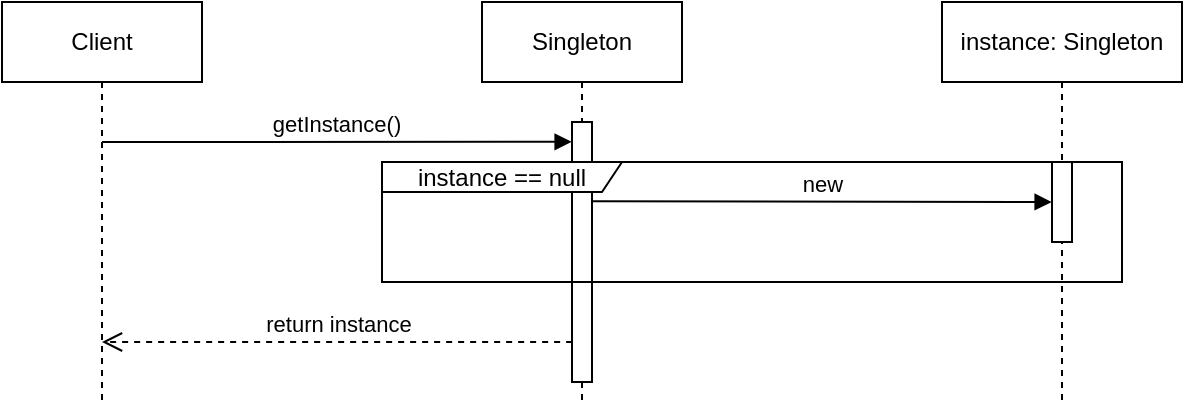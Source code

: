 <mxfile version="20.5.2" type="device"><diagram id="0WxolvnZ43ASSW0RXzJQ" name="Página-1"><mxGraphModel dx="952" dy="527" grid="1" gridSize="10" guides="1" tooltips="1" connect="1" arrows="1" fold="1" page="1" pageScale="1" pageWidth="827" pageHeight="1169" math="0" shadow="0"><root><mxCell id="0"/><mxCell id="1" parent="0"/><mxCell id="6t_BXh6MPmS2gP3ooeLr-1" value="Client" style="shape=umlLifeline;perimeter=lifelinePerimeter;whiteSpace=wrap;html=1;container=1;collapsible=0;recursiveResize=0;outlineConnect=0;" vertex="1" parent="1"><mxGeometry x="80" y="200" width="100" height="200" as="geometry"/></mxCell><mxCell id="6t_BXh6MPmS2gP3ooeLr-7" value="getInstance()" style="html=1;verticalAlign=bottom;endArrow=block;rounded=0;entryX=-0.019;entryY=0.045;entryDx=0;entryDy=0;entryPerimeter=0;" edge="1" parent="6t_BXh6MPmS2gP3ooeLr-1"><mxGeometry width="80" relative="1" as="geometry"><mxPoint x="50" y="70" as="sourcePoint"/><mxPoint x="284.81" y="69.9" as="targetPoint"/></mxGeometry></mxCell><mxCell id="6t_BXh6MPmS2gP3ooeLr-2" value="Singleton" style="shape=umlLifeline;perimeter=lifelinePerimeter;whiteSpace=wrap;html=1;container=1;collapsible=0;recursiveResize=0;outlineConnect=0;" vertex="1" parent="1"><mxGeometry x="320" y="200" width="100" height="200" as="geometry"/></mxCell><mxCell id="6t_BXh6MPmS2gP3ooeLr-12" value="" style="html=1;points=[];perimeter=orthogonalPerimeter;" vertex="1" parent="6t_BXh6MPmS2gP3ooeLr-2"><mxGeometry x="45" y="60" width="10" height="130" as="geometry"/></mxCell><mxCell id="6t_BXh6MPmS2gP3ooeLr-10" value="instance == null" style="shape=umlFrame;whiteSpace=wrap;html=1;width=120;height=15;" vertex="1" parent="6t_BXh6MPmS2gP3ooeLr-2"><mxGeometry x="-50" y="80" width="370" height="60" as="geometry"/></mxCell><mxCell id="6t_BXh6MPmS2gP3ooeLr-3" value="instance: Singleton" style="shape=umlLifeline;perimeter=lifelinePerimeter;whiteSpace=wrap;html=1;container=1;collapsible=0;recursiveResize=0;outlineConnect=0;" vertex="1" parent="1"><mxGeometry x="550" y="200" width="120" height="200" as="geometry"/></mxCell><mxCell id="6t_BXh6MPmS2gP3ooeLr-6" value="" style="html=1;points=[];perimeter=orthogonalPerimeter;" vertex="1" parent="6t_BXh6MPmS2gP3ooeLr-3"><mxGeometry x="55" y="80" width="10" height="40" as="geometry"/></mxCell><mxCell id="6t_BXh6MPmS2gP3ooeLr-8" value="new" style="html=1;verticalAlign=bottom;endArrow=block;rounded=0;entryX=-0.019;entryY=0.045;entryDx=0;entryDy=0;entryPerimeter=0;exitX=1.035;exitY=0.18;exitDx=0;exitDy=0;exitPerimeter=0;" edge="1" parent="1"><mxGeometry width="80" relative="1" as="geometry"><mxPoint x="375.35" y="299.6" as="sourcePoint"/><mxPoint x="604.81" y="300" as="targetPoint"/></mxGeometry></mxCell><mxCell id="6t_BXh6MPmS2gP3ooeLr-11" value="return instance" style="html=1;verticalAlign=bottom;endArrow=open;dashed=1;endSize=8;rounded=0;exitX=0.007;exitY=0.5;exitDx=0;exitDy=0;exitPerimeter=0;" edge="1" parent="1" target="6t_BXh6MPmS2gP3ooeLr-1"><mxGeometry relative="1" as="geometry"><mxPoint x="365.07" y="370.0" as="sourcePoint"/><mxPoint x="280" y="370" as="targetPoint"/></mxGeometry></mxCell></root></mxGraphModel></diagram></mxfile>